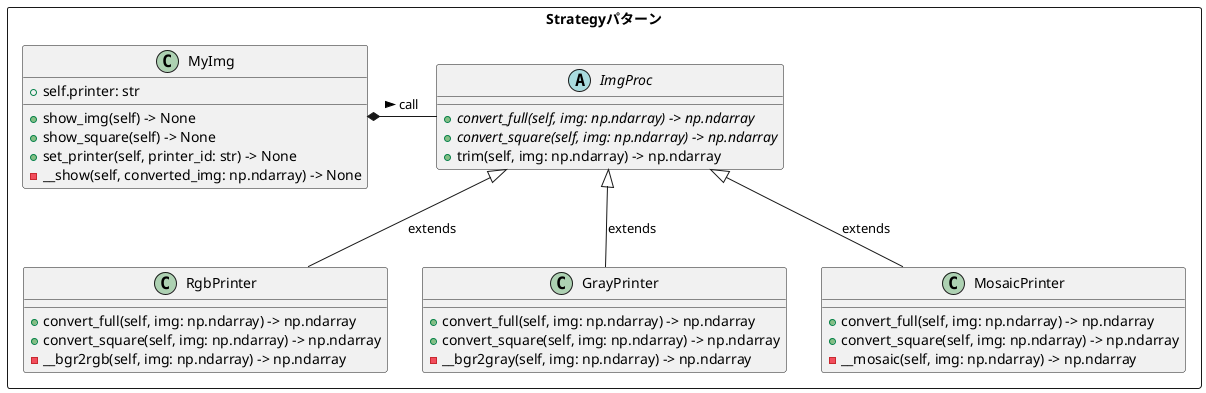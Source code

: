 @startuml my_img

package Strategyパターン <<Rectangle>> {
    class MyImg {
        + self.printer: str
        + show_img(self) -> None
        + show_square(self) -> None
        + set_printer(self, printer_id: str) -> None
        - __show(self, converted_img: np.ndarray) -> None
    }

    abstract class ImgProc {
        + {abstract} convert_full(self, img: np.ndarray) -> np.ndarray
        + {abstract} convert_square(self, img: np.ndarray) -> np.ndarray
        + trim(self, img: np.ndarray) -> np.ndarray
    }

    class RgbPrinter {
        + convert_full(self, img: np.ndarray) -> np.ndarray
        + convert_square(self, img: np.ndarray) -> np.ndarray
        - __bgr2rgb(self, img: np.ndarray) -> np.ndarray
    }

    class GrayPrinter {
        + convert_full(self, img: np.ndarray) -> np.ndarray
        + convert_square(self, img: np.ndarray) -> np.ndarray
        - __bgr2gray(self, img: np.ndarray) -> np.ndarray
    }

    class MosaicPrinter {
        + convert_full(self, img: np.ndarray) -> np.ndarray
        + convert_square(self, img: np.ndarray) -> np.ndarray
        - __mosaic(self, img: np.ndarray) -> np.ndarray
    }
}

MyImg *- ImgProc : call >
ImgProc <|-- RgbPrinter : extends
ImgProc <|-- GrayPrinter : extends
ImgProc <|-- MosaicPrinter : extends

@enduml

@startuml my_img_easy

package Strategyパターン <<Rectangle>> {
    class MyImg {
    }

    abstract class ImgProc {
    }

    class RgbPrinter {
    }

    class GrayPrinter {
    }

    class MosaicPrinter {
    }
}

MyImg *- ImgProc : call >
ImgProc <|-- RgbPrinter : extends
ImgProc <|-- GrayPrinter : extends
ImgProc <|-- MosaicPrinter : extends

@enduml
